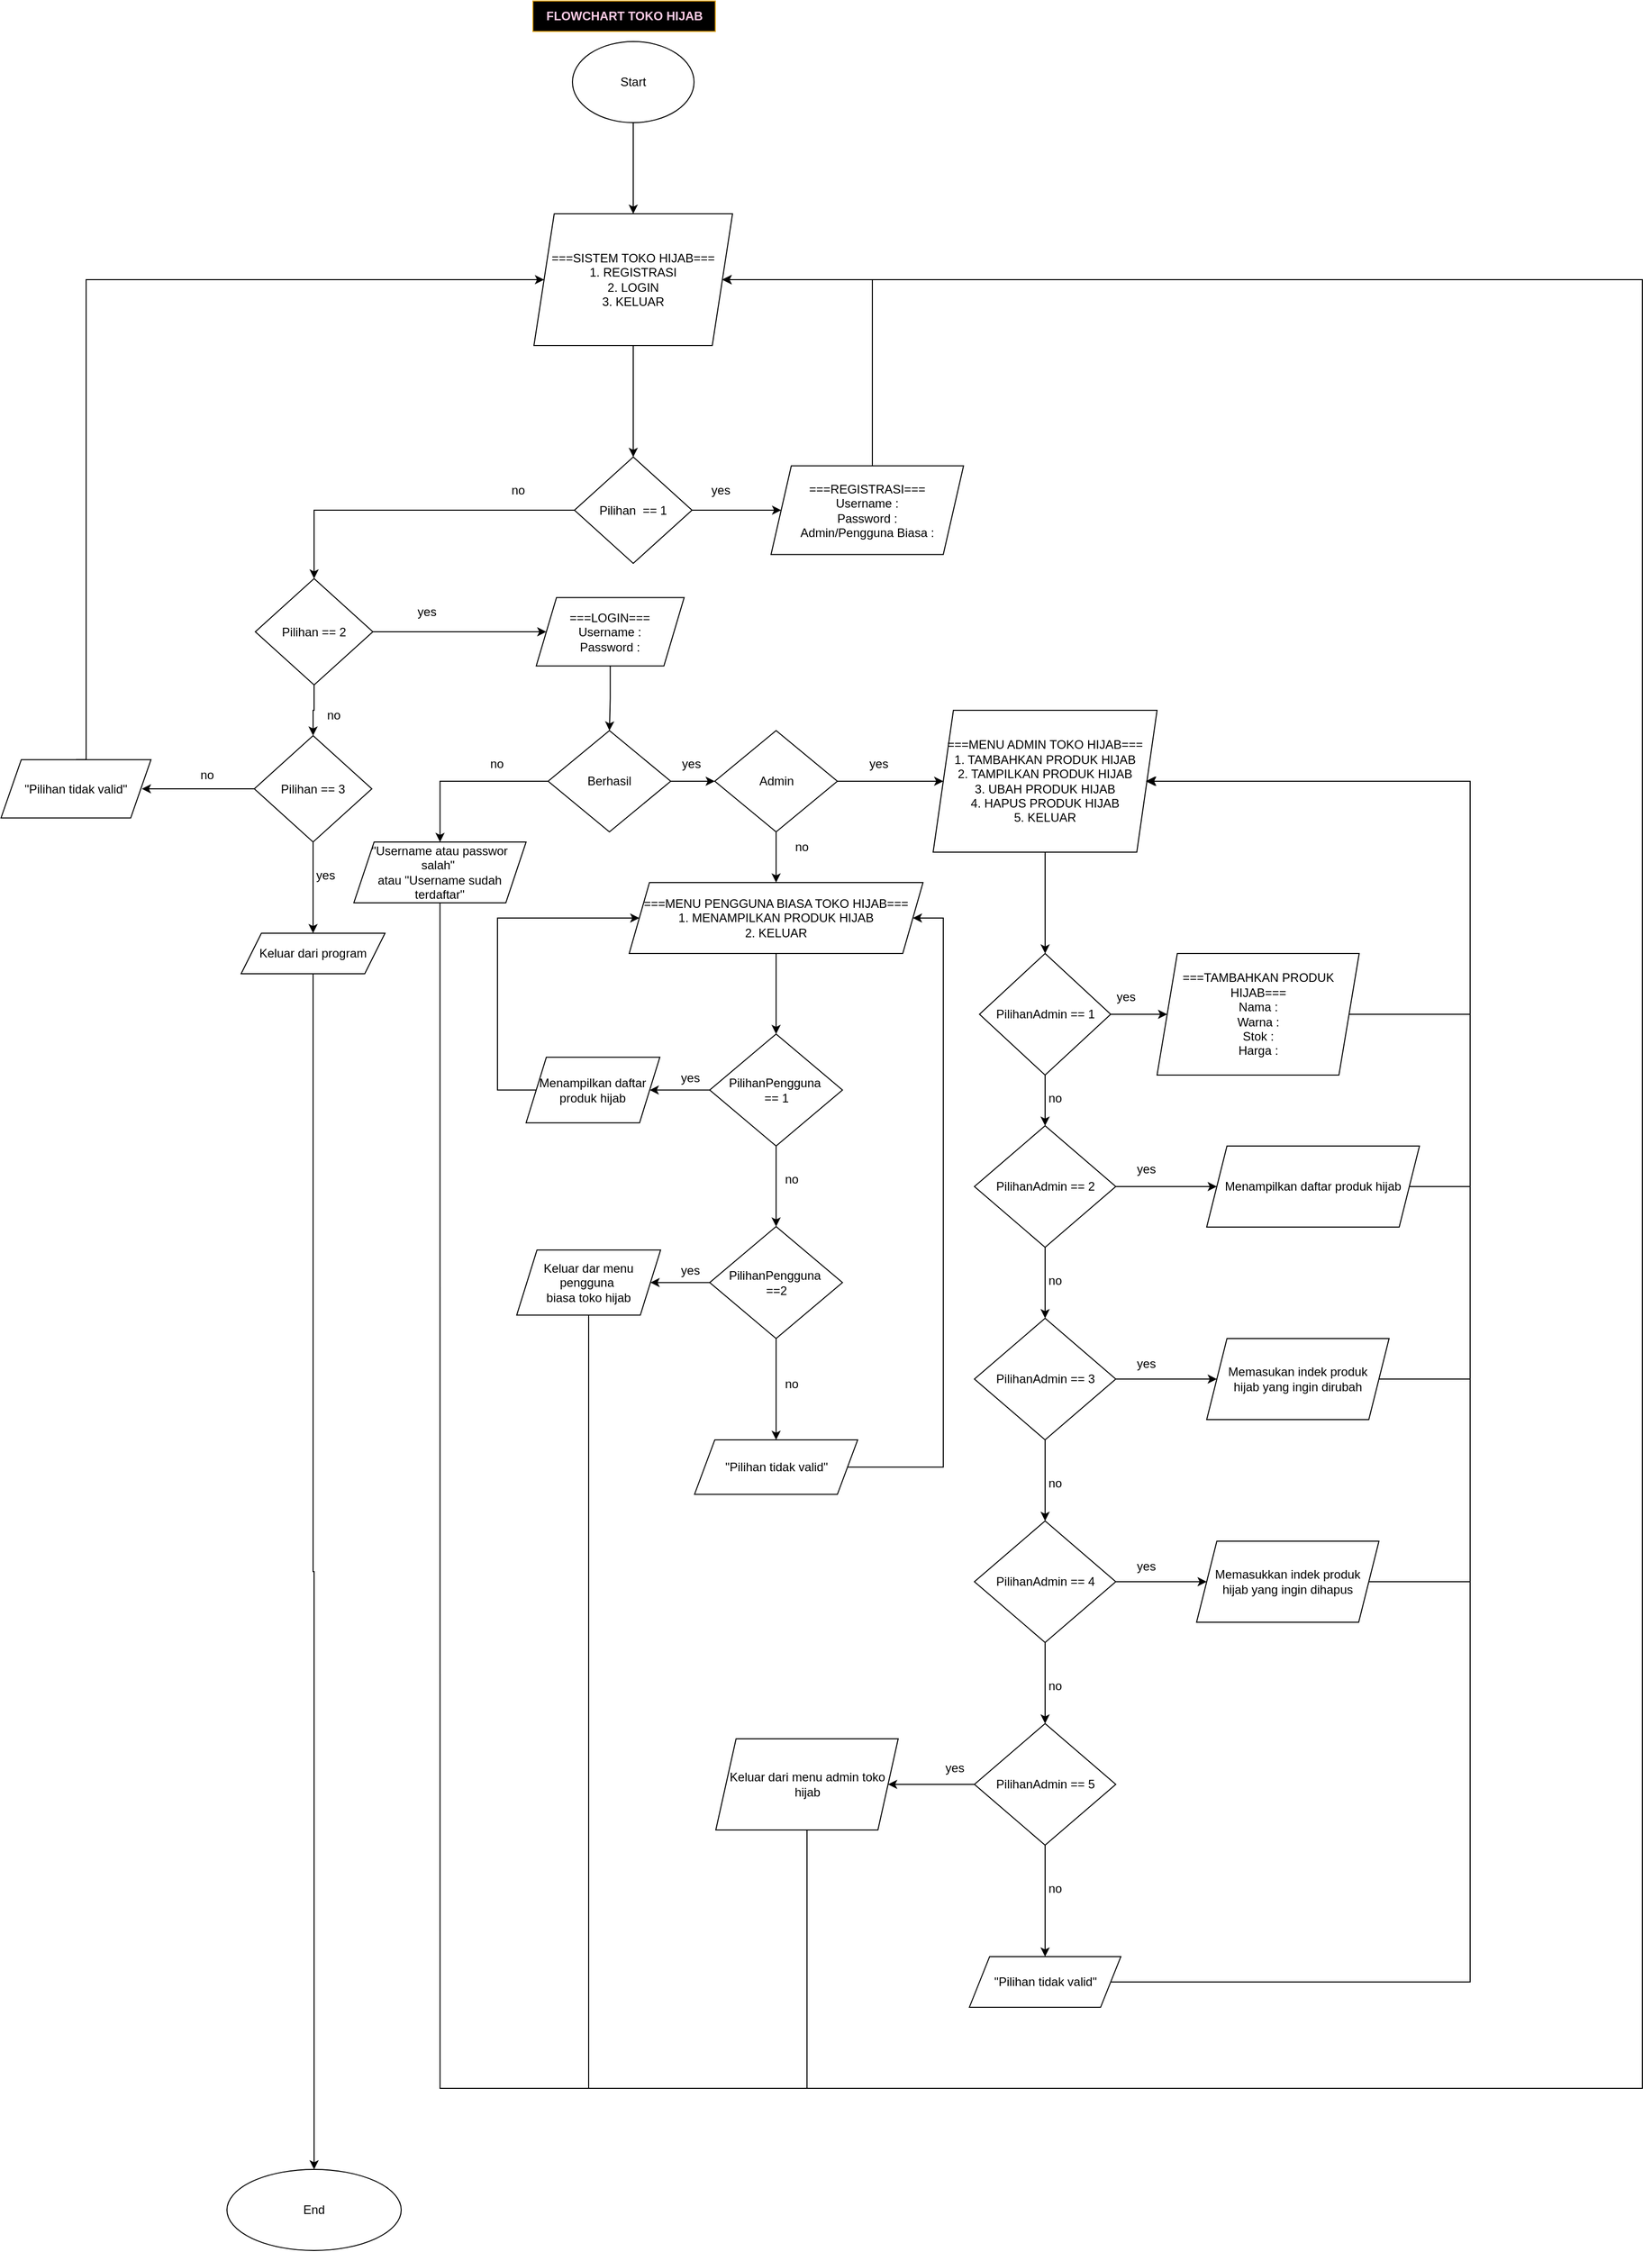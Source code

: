 <mxfile version="24.7.17">
  <diagram id="C5RBs43oDa-KdzZeNtuy" name="Page-1">
    <mxGraphModel dx="2398" dy="938" grid="1" gridSize="10" guides="1" tooltips="1" connect="1" arrows="1" fold="1" page="1" pageScale="1" pageWidth="827" pageHeight="1169" math="0" shadow="0">
      <root>
        <mxCell id="WIyWlLk6GJQsqaUBKTNV-0" />
        <mxCell id="WIyWlLk6GJQsqaUBKTNV-1" parent="WIyWlLk6GJQsqaUBKTNV-0" />
        <mxCell id="mcTvDGQDYKTKNauA4UsY-3" value="" style="edgeStyle=orthogonalEdgeStyle;rounded=0;orthogonalLoop=1;jettySize=auto;html=1;" parent="WIyWlLk6GJQsqaUBKTNV-1" source="mcTvDGQDYKTKNauA4UsY-1" target="mcTvDGQDYKTKNauA4UsY-2" edge="1">
          <mxGeometry relative="1" as="geometry" />
        </mxCell>
        <mxCell id="mcTvDGQDYKTKNauA4UsY-1" value="Start" style="ellipse;whiteSpace=wrap;html=1;" parent="WIyWlLk6GJQsqaUBKTNV-1" vertex="1">
          <mxGeometry x="354" y="50" width="120" height="80" as="geometry" />
        </mxCell>
        <mxCell id="mcTvDGQDYKTKNauA4UsY-5" value="" style="edgeStyle=orthogonalEdgeStyle;rounded=0;orthogonalLoop=1;jettySize=auto;html=1;" parent="WIyWlLk6GJQsqaUBKTNV-1" source="mcTvDGQDYKTKNauA4UsY-2" target="mcTvDGQDYKTKNauA4UsY-4" edge="1">
          <mxGeometry relative="1" as="geometry" />
        </mxCell>
        <mxCell id="mcTvDGQDYKTKNauA4UsY-2" value="===SISTEM TOKO HIJAB===&lt;div&gt;1. REGISTRASI&lt;/div&gt;&lt;div&gt;2. LOGIN&lt;/div&gt;&lt;div&gt;3. KELUAR&lt;/div&gt;" style="shape=parallelogram;perimeter=parallelogramPerimeter;whiteSpace=wrap;html=1;fixedSize=1;" parent="WIyWlLk6GJQsqaUBKTNV-1" vertex="1">
          <mxGeometry x="316" y="220" width="196" height="130" as="geometry" />
        </mxCell>
        <mxCell id="mcTvDGQDYKTKNauA4UsY-7" value="" style="edgeStyle=orthogonalEdgeStyle;rounded=0;orthogonalLoop=1;jettySize=auto;html=1;" parent="WIyWlLk6GJQsqaUBKTNV-1" source="mcTvDGQDYKTKNauA4UsY-4" target="mcTvDGQDYKTKNauA4UsY-6" edge="1">
          <mxGeometry relative="1" as="geometry" />
        </mxCell>
        <mxCell id="mcTvDGQDYKTKNauA4UsY-9" value="" style="edgeStyle=orthogonalEdgeStyle;rounded=0;orthogonalLoop=1;jettySize=auto;html=1;" parent="WIyWlLk6GJQsqaUBKTNV-1" source="mcTvDGQDYKTKNauA4UsY-4" target="mcTvDGQDYKTKNauA4UsY-8" edge="1">
          <mxGeometry relative="1" as="geometry" />
        </mxCell>
        <mxCell id="mcTvDGQDYKTKNauA4UsY-4" value="Pilihan&amp;nbsp; == 1" style="rhombus;whiteSpace=wrap;html=1;" parent="WIyWlLk6GJQsqaUBKTNV-1" vertex="1">
          <mxGeometry x="356" y="460" width="116" height="105" as="geometry" />
        </mxCell>
        <mxCell id="mcTvDGQDYKTKNauA4UsY-54" style="edgeStyle=orthogonalEdgeStyle;rounded=0;orthogonalLoop=1;jettySize=auto;html=1;entryX=1;entryY=0.5;entryDx=0;entryDy=0;" parent="WIyWlLk6GJQsqaUBKTNV-1" source="mcTvDGQDYKTKNauA4UsY-6" target="mcTvDGQDYKTKNauA4UsY-2" edge="1">
          <mxGeometry relative="1" as="geometry">
            <Array as="points">
              <mxPoint x="650" y="285" />
            </Array>
          </mxGeometry>
        </mxCell>
        <mxCell id="mcTvDGQDYKTKNauA4UsY-6" value="===REGISTRASI===&lt;div&gt;Username :&lt;/div&gt;&lt;div&gt;Password :&lt;/div&gt;&lt;div&gt;Admin/Pengguna Biasa :&lt;/div&gt;" style="shape=parallelogram;perimeter=parallelogramPerimeter;whiteSpace=wrap;html=1;fixedSize=1;" parent="WIyWlLk6GJQsqaUBKTNV-1" vertex="1">
          <mxGeometry x="550" y="468.75" width="190" height="87.5" as="geometry" />
        </mxCell>
        <mxCell id="mcTvDGQDYKTKNauA4UsY-11" value="" style="edgeStyle=orthogonalEdgeStyle;rounded=0;orthogonalLoop=1;jettySize=auto;html=1;" parent="WIyWlLk6GJQsqaUBKTNV-1" source="mcTvDGQDYKTKNauA4UsY-8" target="mcTvDGQDYKTKNauA4UsY-10" edge="1">
          <mxGeometry relative="1" as="geometry" />
        </mxCell>
        <mxCell id="mcTvDGQDYKTKNauA4UsY-96" value="" style="edgeStyle=orthogonalEdgeStyle;rounded=0;orthogonalLoop=1;jettySize=auto;html=1;" parent="WIyWlLk6GJQsqaUBKTNV-1" source="mcTvDGQDYKTKNauA4UsY-8" target="mcTvDGQDYKTKNauA4UsY-94" edge="1">
          <mxGeometry relative="1" as="geometry" />
        </mxCell>
        <mxCell id="mcTvDGQDYKTKNauA4UsY-8" value="Pilihan == 2" style="rhombus;whiteSpace=wrap;html=1;" parent="WIyWlLk6GJQsqaUBKTNV-1" vertex="1">
          <mxGeometry x="41" y="580" width="116" height="105" as="geometry" />
        </mxCell>
        <mxCell id="mcTvDGQDYKTKNauA4UsY-13" value="" style="edgeStyle=orthogonalEdgeStyle;rounded=0;orthogonalLoop=1;jettySize=auto;html=1;" parent="WIyWlLk6GJQsqaUBKTNV-1" source="mcTvDGQDYKTKNauA4UsY-10" target="mcTvDGQDYKTKNauA4UsY-12" edge="1">
          <mxGeometry relative="1" as="geometry" />
        </mxCell>
        <mxCell id="mcTvDGQDYKTKNauA4UsY-10" value="===LOGIN===&lt;div&gt;Username :&lt;/div&gt;&lt;div&gt;Password :&lt;/div&gt;" style="shape=parallelogram;perimeter=parallelogramPerimeter;whiteSpace=wrap;html=1;fixedSize=1;" parent="WIyWlLk6GJQsqaUBKTNV-1" vertex="1">
          <mxGeometry x="318.25" y="598.75" width="146" height="67.5" as="geometry" />
        </mxCell>
        <mxCell id="mcTvDGQDYKTKNauA4UsY-17" value="" style="edgeStyle=orthogonalEdgeStyle;rounded=0;orthogonalLoop=1;jettySize=auto;html=1;" parent="WIyWlLk6GJQsqaUBKTNV-1" source="mcTvDGQDYKTKNauA4UsY-12" target="mcTvDGQDYKTKNauA4UsY-16" edge="1">
          <mxGeometry relative="1" as="geometry" />
        </mxCell>
        <mxCell id="mcTvDGQDYKTKNauA4UsY-85" value="" style="edgeStyle=orthogonalEdgeStyle;rounded=0;orthogonalLoop=1;jettySize=auto;html=1;" parent="WIyWlLk6GJQsqaUBKTNV-1" source="mcTvDGQDYKTKNauA4UsY-12" target="mcTvDGQDYKTKNauA4UsY-84" edge="1">
          <mxGeometry relative="1" as="geometry" />
        </mxCell>
        <mxCell id="mcTvDGQDYKTKNauA4UsY-12" value="Berhasil" style="rhombus;whiteSpace=wrap;html=1;" parent="WIyWlLk6GJQsqaUBKTNV-1" vertex="1">
          <mxGeometry x="330" y="730" width="121" height="100" as="geometry" />
        </mxCell>
        <mxCell id="mcTvDGQDYKTKNauA4UsY-19" value="" style="edgeStyle=orthogonalEdgeStyle;rounded=0;orthogonalLoop=1;jettySize=auto;html=1;" parent="WIyWlLk6GJQsqaUBKTNV-1" source="mcTvDGQDYKTKNauA4UsY-16" target="mcTvDGQDYKTKNauA4UsY-18" edge="1">
          <mxGeometry relative="1" as="geometry" />
        </mxCell>
        <mxCell id="mcTvDGQDYKTKNauA4UsY-58" value="" style="edgeStyle=orthogonalEdgeStyle;rounded=0;orthogonalLoop=1;jettySize=auto;html=1;" parent="WIyWlLk6GJQsqaUBKTNV-1" source="mcTvDGQDYKTKNauA4UsY-16" target="mcTvDGQDYKTKNauA4UsY-57" edge="1">
          <mxGeometry relative="1" as="geometry" />
        </mxCell>
        <mxCell id="mcTvDGQDYKTKNauA4UsY-16" value="Admin" style="rhombus;whiteSpace=wrap;html=1;" parent="WIyWlLk6GJQsqaUBKTNV-1" vertex="1">
          <mxGeometry x="494.5" y="730" width="121" height="100" as="geometry" />
        </mxCell>
        <mxCell id="mcTvDGQDYKTKNauA4UsY-21" value="" style="edgeStyle=orthogonalEdgeStyle;rounded=0;orthogonalLoop=1;jettySize=auto;html=1;" parent="WIyWlLk6GJQsqaUBKTNV-1" source="mcTvDGQDYKTKNauA4UsY-18" target="mcTvDGQDYKTKNauA4UsY-20" edge="1">
          <mxGeometry relative="1" as="geometry" />
        </mxCell>
        <mxCell id="mcTvDGQDYKTKNauA4UsY-18" value="===MENU ADMIN TOKO HIJAB===&lt;div&gt;1. TAMBAHKAN PRODUK HIJAB&lt;/div&gt;&lt;div&gt;2. TAMPILKAN PRODUK HIJAB&lt;/div&gt;&lt;div&gt;3. UBAH PRODUK HIJAB&lt;/div&gt;&lt;div&gt;4. HAPUS PRODUK HIJAB&lt;/div&gt;&lt;div&gt;5. KELUAR&lt;/div&gt;" style="shape=parallelogram;perimeter=parallelogramPerimeter;whiteSpace=wrap;html=1;fixedSize=1;" parent="WIyWlLk6GJQsqaUBKTNV-1" vertex="1">
          <mxGeometry x="710" y="710" width="221" height="140" as="geometry" />
        </mxCell>
        <mxCell id="mcTvDGQDYKTKNauA4UsY-23" value="" style="edgeStyle=orthogonalEdgeStyle;rounded=0;orthogonalLoop=1;jettySize=auto;html=1;" parent="WIyWlLk6GJQsqaUBKTNV-1" source="mcTvDGQDYKTKNauA4UsY-20" target="mcTvDGQDYKTKNauA4UsY-22" edge="1">
          <mxGeometry relative="1" as="geometry" />
        </mxCell>
        <mxCell id="mcTvDGQDYKTKNauA4UsY-25" value="" style="edgeStyle=orthogonalEdgeStyle;rounded=0;orthogonalLoop=1;jettySize=auto;html=1;" parent="WIyWlLk6GJQsqaUBKTNV-1" source="mcTvDGQDYKTKNauA4UsY-20" target="mcTvDGQDYKTKNauA4UsY-24" edge="1">
          <mxGeometry relative="1" as="geometry" />
        </mxCell>
        <mxCell id="mcTvDGQDYKTKNauA4UsY-20" value="PilihanAdmin == 1" style="rhombus;whiteSpace=wrap;html=1;" parent="WIyWlLk6GJQsqaUBKTNV-1" vertex="1">
          <mxGeometry x="755.75" y="950" width="129.5" height="120" as="geometry" />
        </mxCell>
        <mxCell id="mcTvDGQDYKTKNauA4UsY-44" style="edgeStyle=orthogonalEdgeStyle;rounded=0;orthogonalLoop=1;jettySize=auto;html=1;exitX=1;exitY=0.5;exitDx=0;exitDy=0;entryX=1;entryY=0.5;entryDx=0;entryDy=0;" parent="WIyWlLk6GJQsqaUBKTNV-1" source="mcTvDGQDYKTKNauA4UsY-22" target="mcTvDGQDYKTKNauA4UsY-18" edge="1">
          <mxGeometry relative="1" as="geometry">
            <Array as="points">
              <mxPoint x="1240" y="1010" />
              <mxPoint x="1240" y="780" />
            </Array>
          </mxGeometry>
        </mxCell>
        <mxCell id="mcTvDGQDYKTKNauA4UsY-22" value="===TAMBAHKAN PRODUK HIJAB===&lt;div&gt;Nama :&lt;/div&gt;&lt;div&gt;Warna :&lt;/div&gt;&lt;div&gt;Stok :&lt;/div&gt;&lt;div&gt;Harga :&lt;/div&gt;" style="shape=parallelogram;perimeter=parallelogramPerimeter;whiteSpace=wrap;html=1;fixedSize=1;" parent="WIyWlLk6GJQsqaUBKTNV-1" vertex="1">
          <mxGeometry x="931" y="950" width="199.5" height="120" as="geometry" />
        </mxCell>
        <mxCell id="mcTvDGQDYKTKNauA4UsY-27" value="" style="edgeStyle=orthogonalEdgeStyle;rounded=0;orthogonalLoop=1;jettySize=auto;html=1;" parent="WIyWlLk6GJQsqaUBKTNV-1" source="mcTvDGQDYKTKNauA4UsY-24" target="mcTvDGQDYKTKNauA4UsY-26" edge="1">
          <mxGeometry relative="1" as="geometry" />
        </mxCell>
        <mxCell id="mcTvDGQDYKTKNauA4UsY-29" value="" style="edgeStyle=orthogonalEdgeStyle;rounded=0;orthogonalLoop=1;jettySize=auto;html=1;" parent="WIyWlLk6GJQsqaUBKTNV-1" source="mcTvDGQDYKTKNauA4UsY-24" target="mcTvDGQDYKTKNauA4UsY-28" edge="1">
          <mxGeometry relative="1" as="geometry" />
        </mxCell>
        <mxCell id="mcTvDGQDYKTKNauA4UsY-24" value="PilihanAdmin == 2" style="rhombus;whiteSpace=wrap;html=1;" parent="WIyWlLk6GJQsqaUBKTNV-1" vertex="1">
          <mxGeometry x="750.75" y="1120" width="139.5" height="120" as="geometry" />
        </mxCell>
        <mxCell id="mcTvDGQDYKTKNauA4UsY-45" style="edgeStyle=orthogonalEdgeStyle;rounded=0;orthogonalLoop=1;jettySize=auto;html=1;exitX=1;exitY=0.5;exitDx=0;exitDy=0;" parent="WIyWlLk6GJQsqaUBKTNV-1" source="mcTvDGQDYKTKNauA4UsY-26" edge="1">
          <mxGeometry relative="1" as="geometry">
            <mxPoint x="920" y="780" as="targetPoint" />
            <Array as="points">
              <mxPoint x="1240" y="1180" />
              <mxPoint x="1240" y="780" />
            </Array>
          </mxGeometry>
        </mxCell>
        <mxCell id="mcTvDGQDYKTKNauA4UsY-26" value="Menampilkan daftar produk hijab" style="shape=parallelogram;perimeter=parallelogramPerimeter;whiteSpace=wrap;html=1;fixedSize=1;" parent="WIyWlLk6GJQsqaUBKTNV-1" vertex="1">
          <mxGeometry x="980" y="1140" width="210" height="80" as="geometry" />
        </mxCell>
        <mxCell id="mcTvDGQDYKTKNauA4UsY-33" value="" style="edgeStyle=orthogonalEdgeStyle;rounded=0;orthogonalLoop=1;jettySize=auto;html=1;" parent="WIyWlLk6GJQsqaUBKTNV-1" source="mcTvDGQDYKTKNauA4UsY-28" target="mcTvDGQDYKTKNauA4UsY-32" edge="1">
          <mxGeometry relative="1" as="geometry" />
        </mxCell>
        <mxCell id="mcTvDGQDYKTKNauA4UsY-35" value="" style="edgeStyle=orthogonalEdgeStyle;rounded=0;orthogonalLoop=1;jettySize=auto;html=1;" parent="WIyWlLk6GJQsqaUBKTNV-1" source="mcTvDGQDYKTKNauA4UsY-28" target="mcTvDGQDYKTKNauA4UsY-34" edge="1">
          <mxGeometry relative="1" as="geometry" />
        </mxCell>
        <mxCell id="mcTvDGQDYKTKNauA4UsY-28" value="PilihanAdmin == 3" style="rhombus;whiteSpace=wrap;html=1;" parent="WIyWlLk6GJQsqaUBKTNV-1" vertex="1">
          <mxGeometry x="750.75" y="1310" width="139.5" height="120" as="geometry" />
        </mxCell>
        <mxCell id="mcTvDGQDYKTKNauA4UsY-46" style="edgeStyle=orthogonalEdgeStyle;rounded=0;orthogonalLoop=1;jettySize=auto;html=1;" parent="WIyWlLk6GJQsqaUBKTNV-1" source="mcTvDGQDYKTKNauA4UsY-32" edge="1">
          <mxGeometry relative="1" as="geometry">
            <mxPoint x="920" y="780" as="targetPoint" />
            <Array as="points">
              <mxPoint x="1240" y="1370" />
              <mxPoint x="1240" y="780" />
            </Array>
          </mxGeometry>
        </mxCell>
        <mxCell id="mcTvDGQDYKTKNauA4UsY-32" value="Memasukan indek produk&lt;div&gt;hijab yang ingin dirubah&lt;/div&gt;" style="shape=parallelogram;perimeter=parallelogramPerimeter;whiteSpace=wrap;html=1;fixedSize=1;" parent="WIyWlLk6GJQsqaUBKTNV-1" vertex="1">
          <mxGeometry x="980" y="1330" width="180" height="80" as="geometry" />
        </mxCell>
        <mxCell id="mcTvDGQDYKTKNauA4UsY-37" value="" style="edgeStyle=orthogonalEdgeStyle;rounded=0;orthogonalLoop=1;jettySize=auto;html=1;" parent="WIyWlLk6GJQsqaUBKTNV-1" source="mcTvDGQDYKTKNauA4UsY-34" target="mcTvDGQDYKTKNauA4UsY-36" edge="1">
          <mxGeometry relative="1" as="geometry" />
        </mxCell>
        <mxCell id="mcTvDGQDYKTKNauA4UsY-39" value="" style="edgeStyle=orthogonalEdgeStyle;rounded=0;orthogonalLoop=1;jettySize=auto;html=1;" parent="WIyWlLk6GJQsqaUBKTNV-1" source="mcTvDGQDYKTKNauA4UsY-34" target="mcTvDGQDYKTKNauA4UsY-38" edge="1">
          <mxGeometry relative="1" as="geometry" />
        </mxCell>
        <mxCell id="mcTvDGQDYKTKNauA4UsY-34" value="PilihanAdmin == 4" style="rhombus;whiteSpace=wrap;html=1;" parent="WIyWlLk6GJQsqaUBKTNV-1" vertex="1">
          <mxGeometry x="750.75" y="1510" width="139.5" height="120" as="geometry" />
        </mxCell>
        <mxCell id="mcTvDGQDYKTKNauA4UsY-47" style="edgeStyle=orthogonalEdgeStyle;rounded=0;orthogonalLoop=1;jettySize=auto;html=1;exitX=1;exitY=0.5;exitDx=0;exitDy=0;entryX=1;entryY=0.5;entryDx=0;entryDy=0;" parent="WIyWlLk6GJQsqaUBKTNV-1" source="mcTvDGQDYKTKNauA4UsY-36" target="mcTvDGQDYKTKNauA4UsY-18" edge="1">
          <mxGeometry relative="1" as="geometry">
            <Array as="points">
              <mxPoint x="1240" y="1570" />
              <mxPoint x="1240" y="780" />
            </Array>
          </mxGeometry>
        </mxCell>
        <mxCell id="mcTvDGQDYKTKNauA4UsY-36" value="Memasukkan indek produk&lt;div&gt;hijab yang ingin dihapus&lt;/div&gt;" style="shape=parallelogram;perimeter=parallelogramPerimeter;whiteSpace=wrap;html=1;fixedSize=1;" parent="WIyWlLk6GJQsqaUBKTNV-1" vertex="1">
          <mxGeometry x="970" y="1530" width="180" height="80" as="geometry" />
        </mxCell>
        <mxCell id="mcTvDGQDYKTKNauA4UsY-41" value="" style="edgeStyle=orthogonalEdgeStyle;rounded=0;orthogonalLoop=1;jettySize=auto;html=1;" parent="WIyWlLk6GJQsqaUBKTNV-1" source="mcTvDGQDYKTKNauA4UsY-38" target="mcTvDGQDYKTKNauA4UsY-40" edge="1">
          <mxGeometry relative="1" as="geometry" />
        </mxCell>
        <mxCell id="mcTvDGQDYKTKNauA4UsY-43" value="" style="edgeStyle=orthogonalEdgeStyle;rounded=0;orthogonalLoop=1;jettySize=auto;html=1;" parent="WIyWlLk6GJQsqaUBKTNV-1" source="mcTvDGQDYKTKNauA4UsY-38" target="mcTvDGQDYKTKNauA4UsY-42" edge="1">
          <mxGeometry relative="1" as="geometry" />
        </mxCell>
        <mxCell id="mcTvDGQDYKTKNauA4UsY-38" value="PilihanAdmin == 5" style="rhombus;whiteSpace=wrap;html=1;" parent="WIyWlLk6GJQsqaUBKTNV-1" vertex="1">
          <mxGeometry x="750.75" y="1710" width="139.5" height="120" as="geometry" />
        </mxCell>
        <mxCell id="mcTvDGQDYKTKNauA4UsY-126" style="edgeStyle=orthogonalEdgeStyle;rounded=0;orthogonalLoop=1;jettySize=auto;html=1;exitX=0.5;exitY=1;exitDx=0;exitDy=0;entryX=1;entryY=0.5;entryDx=0;entryDy=0;" parent="WIyWlLk6GJQsqaUBKTNV-1" source="mcTvDGQDYKTKNauA4UsY-40" target="mcTvDGQDYKTKNauA4UsY-2" edge="1">
          <mxGeometry relative="1" as="geometry">
            <Array as="points">
              <mxPoint x="585" y="2070" />
              <mxPoint x="1410" y="2070" />
              <mxPoint x="1410" y="285" />
            </Array>
          </mxGeometry>
        </mxCell>
        <mxCell id="mcTvDGQDYKTKNauA4UsY-40" value="Keluar dari menu admin toko hijab" style="shape=parallelogram;perimeter=parallelogramPerimeter;whiteSpace=wrap;html=1;fixedSize=1;" parent="WIyWlLk6GJQsqaUBKTNV-1" vertex="1">
          <mxGeometry x="495.5" y="1725" width="180" height="90" as="geometry" />
        </mxCell>
        <mxCell id="mcTvDGQDYKTKNauA4UsY-125" style="edgeStyle=orthogonalEdgeStyle;rounded=0;orthogonalLoop=1;jettySize=auto;html=1;exitX=1;exitY=0.5;exitDx=0;exitDy=0;entryX=1;entryY=0.5;entryDx=0;entryDy=0;" parent="WIyWlLk6GJQsqaUBKTNV-1" source="mcTvDGQDYKTKNauA4UsY-42" target="mcTvDGQDYKTKNauA4UsY-18" edge="1">
          <mxGeometry relative="1" as="geometry">
            <Array as="points">
              <mxPoint x="1240" y="1965" />
              <mxPoint x="1240" y="780" />
            </Array>
          </mxGeometry>
        </mxCell>
        <mxCell id="mcTvDGQDYKTKNauA4UsY-42" value="&quot;Pilihan tidak valid&quot;" style="shape=parallelogram;perimeter=parallelogramPerimeter;whiteSpace=wrap;html=1;fixedSize=1;" parent="WIyWlLk6GJQsqaUBKTNV-1" vertex="1">
          <mxGeometry x="745.75" y="1940" width="149.5" height="50" as="geometry" />
        </mxCell>
        <mxCell id="mcTvDGQDYKTKNauA4UsY-60" value="" style="edgeStyle=orthogonalEdgeStyle;rounded=0;orthogonalLoop=1;jettySize=auto;html=1;" parent="WIyWlLk6GJQsqaUBKTNV-1" source="mcTvDGQDYKTKNauA4UsY-57" target="mcTvDGQDYKTKNauA4UsY-59" edge="1">
          <mxGeometry relative="1" as="geometry" />
        </mxCell>
        <mxCell id="mcTvDGQDYKTKNauA4UsY-57" value="===MENU PENGGUNA BIASA TOKO HIJAB===&lt;div&gt;1. MENAMPILKAN PRODUK HIJAB&lt;br&gt;2. KELUAR&lt;/div&gt;" style="shape=parallelogram;perimeter=parallelogramPerimeter;whiteSpace=wrap;html=1;fixedSize=1;" parent="WIyWlLk6GJQsqaUBKTNV-1" vertex="1">
          <mxGeometry x="410" y="880" width="290" height="70" as="geometry" />
        </mxCell>
        <mxCell id="mcTvDGQDYKTKNauA4UsY-62" value="" style="edgeStyle=orthogonalEdgeStyle;rounded=0;orthogonalLoop=1;jettySize=auto;html=1;" parent="WIyWlLk6GJQsqaUBKTNV-1" source="mcTvDGQDYKTKNauA4UsY-59" target="mcTvDGQDYKTKNauA4UsY-61" edge="1">
          <mxGeometry relative="1" as="geometry" />
        </mxCell>
        <mxCell id="mcTvDGQDYKTKNauA4UsY-64" value="" style="edgeStyle=orthogonalEdgeStyle;rounded=0;orthogonalLoop=1;jettySize=auto;html=1;" parent="WIyWlLk6GJQsqaUBKTNV-1" source="mcTvDGQDYKTKNauA4UsY-59" target="mcTvDGQDYKTKNauA4UsY-63" edge="1">
          <mxGeometry relative="1" as="geometry" />
        </mxCell>
        <mxCell id="mcTvDGQDYKTKNauA4UsY-59" value="PilihanPengguna&amp;nbsp;&lt;div&gt;== 1&lt;/div&gt;" style="rhombus;whiteSpace=wrap;html=1;" parent="WIyWlLk6GJQsqaUBKTNV-1" vertex="1">
          <mxGeometry x="489.5" y="1029.5" width="131" height="110.5" as="geometry" />
        </mxCell>
        <mxCell id="mcTvDGQDYKTKNauA4UsY-83" style="edgeStyle=orthogonalEdgeStyle;rounded=0;orthogonalLoop=1;jettySize=auto;html=1;exitX=0;exitY=0.5;exitDx=0;exitDy=0;entryX=0;entryY=0.5;entryDx=0;entryDy=0;" parent="WIyWlLk6GJQsqaUBKTNV-1" source="mcTvDGQDYKTKNauA4UsY-61" target="mcTvDGQDYKTKNauA4UsY-57" edge="1">
          <mxGeometry relative="1" as="geometry">
            <Array as="points">
              <mxPoint x="280" y="1085" />
              <mxPoint x="280" y="915" />
            </Array>
          </mxGeometry>
        </mxCell>
        <mxCell id="mcTvDGQDYKTKNauA4UsY-61" value="Menampilkan daftar produk hijab" style="shape=parallelogram;perimeter=parallelogramPerimeter;whiteSpace=wrap;html=1;fixedSize=1;" parent="WIyWlLk6GJQsqaUBKTNV-1" vertex="1">
          <mxGeometry x="308.25" y="1052.38" width="132" height="64.75" as="geometry" />
        </mxCell>
        <mxCell id="mcTvDGQDYKTKNauA4UsY-66" value="" style="edgeStyle=orthogonalEdgeStyle;rounded=0;orthogonalLoop=1;jettySize=auto;html=1;" parent="WIyWlLk6GJQsqaUBKTNV-1" source="mcTvDGQDYKTKNauA4UsY-63" target="mcTvDGQDYKTKNauA4UsY-65" edge="1">
          <mxGeometry relative="1" as="geometry" />
        </mxCell>
        <mxCell id="mcTvDGQDYKTKNauA4UsY-68" value="" style="edgeStyle=orthogonalEdgeStyle;rounded=0;orthogonalLoop=1;jettySize=auto;html=1;" parent="WIyWlLk6GJQsqaUBKTNV-1" source="mcTvDGQDYKTKNauA4UsY-63" target="mcTvDGQDYKTKNauA4UsY-67" edge="1">
          <mxGeometry relative="1" as="geometry" />
        </mxCell>
        <mxCell id="mcTvDGQDYKTKNauA4UsY-63" value="PilihanPengguna&amp;nbsp;&lt;div&gt;==2&lt;/div&gt;" style="rhombus;whiteSpace=wrap;html=1;" parent="WIyWlLk6GJQsqaUBKTNV-1" vertex="1">
          <mxGeometry x="489.5" y="1219.5" width="131" height="110.5" as="geometry" />
        </mxCell>
        <mxCell id="mcTvDGQDYKTKNauA4UsY-81" style="edgeStyle=orthogonalEdgeStyle;rounded=0;orthogonalLoop=1;jettySize=auto;html=1;exitX=0.5;exitY=1;exitDx=0;exitDy=0;entryX=1;entryY=0.5;entryDx=0;entryDy=0;" parent="WIyWlLk6GJQsqaUBKTNV-1" source="mcTvDGQDYKTKNauA4UsY-65" target="mcTvDGQDYKTKNauA4UsY-2" edge="1">
          <mxGeometry relative="1" as="geometry">
            <Array as="points">
              <mxPoint x="370" y="2070" />
              <mxPoint x="1410" y="2070" />
              <mxPoint x="1410" y="285" />
            </Array>
          </mxGeometry>
        </mxCell>
        <mxCell id="mcTvDGQDYKTKNauA4UsY-65" value="Keluar dar menu pengguna&amp;nbsp;&lt;div&gt;biasa toko hijab&lt;/div&gt;" style="shape=parallelogram;perimeter=parallelogramPerimeter;whiteSpace=wrap;html=1;fixedSize=1;" parent="WIyWlLk6GJQsqaUBKTNV-1" vertex="1">
          <mxGeometry x="299" y="1242.63" width="142" height="64.25" as="geometry" />
        </mxCell>
        <mxCell id="mcTvDGQDYKTKNauA4UsY-80" style="edgeStyle=orthogonalEdgeStyle;rounded=0;orthogonalLoop=1;jettySize=auto;html=1;entryX=1;entryY=0.5;entryDx=0;entryDy=0;" parent="WIyWlLk6GJQsqaUBKTNV-1" source="mcTvDGQDYKTKNauA4UsY-67" target="mcTvDGQDYKTKNauA4UsY-57" edge="1">
          <mxGeometry relative="1" as="geometry">
            <Array as="points">
              <mxPoint x="720" y="1457" />
              <mxPoint x="720" y="915" />
            </Array>
          </mxGeometry>
        </mxCell>
        <mxCell id="mcTvDGQDYKTKNauA4UsY-67" value="&quot;Pilihan tidak valid&quot;" style="shape=parallelogram;perimeter=parallelogramPerimeter;whiteSpace=wrap;html=1;fixedSize=1;" parent="WIyWlLk6GJQsqaUBKTNV-1" vertex="1">
          <mxGeometry x="474.5" y="1430" width="161" height="53.75" as="geometry" />
        </mxCell>
        <mxCell id="mcTvDGQDYKTKNauA4UsY-98" style="edgeStyle=orthogonalEdgeStyle;rounded=0;orthogonalLoop=1;jettySize=auto;html=1;entryX=0.5;entryY=0;entryDx=0;entryDy=0;" parent="WIyWlLk6GJQsqaUBKTNV-1" source="mcTvDGQDYKTKNauA4UsY-71" target="mcTvDGQDYKTKNauA4UsY-77" edge="1">
          <mxGeometry relative="1" as="geometry" />
        </mxCell>
        <mxCell id="mcTvDGQDYKTKNauA4UsY-71" value="Keluar dari program" style="shape=parallelogram;perimeter=parallelogramPerimeter;whiteSpace=wrap;html=1;fixedSize=1;" parent="WIyWlLk6GJQsqaUBKTNV-1" vertex="1">
          <mxGeometry x="27" y="930" width="142" height="40" as="geometry" />
        </mxCell>
        <mxCell id="mcTvDGQDYKTKNauA4UsY-75" style="edgeStyle=orthogonalEdgeStyle;rounded=0;orthogonalLoop=1;jettySize=auto;html=1;exitX=0.5;exitY=0;exitDx=0;exitDy=0;entryX=0;entryY=0.5;entryDx=0;entryDy=0;" parent="WIyWlLk6GJQsqaUBKTNV-1" source="mcTvDGQDYKTKNauA4UsY-73" target="mcTvDGQDYKTKNauA4UsY-2" edge="1">
          <mxGeometry relative="1" as="geometry">
            <Array as="points">
              <mxPoint x="-126" y="285" />
            </Array>
          </mxGeometry>
        </mxCell>
        <mxCell id="mcTvDGQDYKTKNauA4UsY-73" value="&quot;Pilihan tidak valid&quot;" style="shape=parallelogram;perimeter=parallelogramPerimeter;whiteSpace=wrap;html=1;fixedSize=1;" parent="WIyWlLk6GJQsqaUBKTNV-1" vertex="1">
          <mxGeometry x="-210" y="758.75" width="148" height="57.5" as="geometry" />
        </mxCell>
        <mxCell id="mcTvDGQDYKTKNauA4UsY-77" value="End" style="ellipse;whiteSpace=wrap;html=1;" parent="WIyWlLk6GJQsqaUBKTNV-1" vertex="1">
          <mxGeometry x="13" y="2150" width="172" height="80" as="geometry" />
        </mxCell>
        <mxCell id="mcTvDGQDYKTKNauA4UsY-86" style="edgeStyle=orthogonalEdgeStyle;rounded=0;orthogonalLoop=1;jettySize=auto;html=1;exitX=0.5;exitY=1;exitDx=0;exitDy=0;entryX=1;entryY=0.5;entryDx=0;entryDy=0;" parent="WIyWlLk6GJQsqaUBKTNV-1" source="mcTvDGQDYKTKNauA4UsY-84" target="mcTvDGQDYKTKNauA4UsY-2" edge="1">
          <mxGeometry relative="1" as="geometry">
            <Array as="points">
              <mxPoint x="223" y="2070" />
              <mxPoint x="1410" y="2070" />
              <mxPoint x="1410" y="285" />
            </Array>
          </mxGeometry>
        </mxCell>
        <mxCell id="mcTvDGQDYKTKNauA4UsY-84" value="&quot;Username atau passwor salah&quot;&amp;nbsp;&lt;div&gt;atau &quot;Username sudah terdaftar&quot;&lt;/div&gt;" style="shape=parallelogram;perimeter=parallelogramPerimeter;whiteSpace=wrap;html=1;fixedSize=1;" parent="WIyWlLk6GJQsqaUBKTNV-1" vertex="1">
          <mxGeometry x="138.25" y="840" width="170" height="60" as="geometry" />
        </mxCell>
        <mxCell id="mcTvDGQDYKTKNauA4UsY-87" value="yes" style="text;html=1;align=center;verticalAlign=middle;resizable=0;points=[];autosize=1;strokeColor=none;fillColor=none;" parent="WIyWlLk6GJQsqaUBKTNV-1" vertex="1">
          <mxGeometry x="480" y="478" width="40" height="30" as="geometry" />
        </mxCell>
        <mxCell id="mcTvDGQDYKTKNauA4UsY-88" value="no" style="text;html=1;align=center;verticalAlign=middle;resizable=0;points=[];autosize=1;strokeColor=none;fillColor=none;" parent="WIyWlLk6GJQsqaUBKTNV-1" vertex="1">
          <mxGeometry x="280" y="478" width="40" height="30" as="geometry" />
        </mxCell>
        <mxCell id="mcTvDGQDYKTKNauA4UsY-89" value="yes" style="text;html=1;align=center;verticalAlign=middle;resizable=0;points=[];autosize=1;strokeColor=none;fillColor=none;" parent="WIyWlLk6GJQsqaUBKTNV-1" vertex="1">
          <mxGeometry x="190" y="598" width="40" height="30" as="geometry" />
        </mxCell>
        <mxCell id="mcTvDGQDYKTKNauA4UsY-90" value="no" style="text;html=1;align=center;verticalAlign=middle;resizable=0;points=[];autosize=1;strokeColor=none;fillColor=none;" parent="WIyWlLk6GJQsqaUBKTNV-1" vertex="1">
          <mxGeometry x="98.25" y="700" width="40" height="30" as="geometry" />
        </mxCell>
        <mxCell id="mcTvDGQDYKTKNauA4UsY-97" value="" style="edgeStyle=orthogonalEdgeStyle;rounded=0;orthogonalLoop=1;jettySize=auto;html=1;" parent="WIyWlLk6GJQsqaUBKTNV-1" source="mcTvDGQDYKTKNauA4UsY-94" target="mcTvDGQDYKTKNauA4UsY-71" edge="1">
          <mxGeometry relative="1" as="geometry" />
        </mxCell>
        <mxCell id="mcTvDGQDYKTKNauA4UsY-99" value="" style="edgeStyle=orthogonalEdgeStyle;rounded=0;orthogonalLoop=1;jettySize=auto;html=1;" parent="WIyWlLk6GJQsqaUBKTNV-1" edge="1">
          <mxGeometry relative="1" as="geometry">
            <mxPoint x="41" y="787.5" as="sourcePoint" />
            <mxPoint x="-71.0" y="787.5" as="targetPoint" />
          </mxGeometry>
        </mxCell>
        <mxCell id="mcTvDGQDYKTKNauA4UsY-94" value="Pilihan == 3" style="rhombus;whiteSpace=wrap;html=1;" parent="WIyWlLk6GJQsqaUBKTNV-1" vertex="1">
          <mxGeometry x="40" y="735" width="116" height="105" as="geometry" />
        </mxCell>
        <mxCell id="mcTvDGQDYKTKNauA4UsY-100" value="yes" style="text;html=1;align=center;verticalAlign=middle;resizable=0;points=[];autosize=1;strokeColor=none;fillColor=none;" parent="WIyWlLk6GJQsqaUBKTNV-1" vertex="1">
          <mxGeometry x="90" y="858" width="40" height="30" as="geometry" />
        </mxCell>
        <mxCell id="mcTvDGQDYKTKNauA4UsY-101" value="no" style="text;html=1;align=center;verticalAlign=middle;resizable=0;points=[];autosize=1;strokeColor=none;fillColor=none;" parent="WIyWlLk6GJQsqaUBKTNV-1" vertex="1">
          <mxGeometry x="-27" y="758.75" width="40" height="30" as="geometry" />
        </mxCell>
        <mxCell id="mcTvDGQDYKTKNauA4UsY-103" value="yes" style="text;html=1;align=center;verticalAlign=middle;resizable=0;points=[];autosize=1;strokeColor=none;fillColor=none;" parent="WIyWlLk6GJQsqaUBKTNV-1" vertex="1">
          <mxGeometry x="451" y="748" width="40" height="30" as="geometry" />
        </mxCell>
        <mxCell id="mcTvDGQDYKTKNauA4UsY-104" value="no" style="text;html=1;align=center;verticalAlign=middle;resizable=0;points=[];autosize=1;strokeColor=none;fillColor=none;" parent="WIyWlLk6GJQsqaUBKTNV-1" vertex="1">
          <mxGeometry x="259" y="748" width="40" height="30" as="geometry" />
        </mxCell>
        <mxCell id="mcTvDGQDYKTKNauA4UsY-105" value="yes" style="text;html=1;align=center;verticalAlign=middle;resizable=0;points=[];autosize=1;strokeColor=none;fillColor=none;" parent="WIyWlLk6GJQsqaUBKTNV-1" vertex="1">
          <mxGeometry x="635.5" y="748" width="40" height="30" as="geometry" />
        </mxCell>
        <mxCell id="mcTvDGQDYKTKNauA4UsY-106" value="no" style="text;html=1;align=center;verticalAlign=middle;resizable=0;points=[];autosize=1;strokeColor=none;fillColor=none;" parent="WIyWlLk6GJQsqaUBKTNV-1" vertex="1">
          <mxGeometry x="560" y="830" width="40" height="30" as="geometry" />
        </mxCell>
        <mxCell id="mcTvDGQDYKTKNauA4UsY-109" value="yes" style="text;html=1;align=center;verticalAlign=middle;resizable=0;points=[];autosize=1;strokeColor=none;fillColor=none;" parent="WIyWlLk6GJQsqaUBKTNV-1" vertex="1">
          <mxGeometry x="450" y="1058" width="40" height="30" as="geometry" />
        </mxCell>
        <mxCell id="mcTvDGQDYKTKNauA4UsY-110" value="no" style="text;html=1;align=center;verticalAlign=middle;resizable=0;points=[];autosize=1;strokeColor=none;fillColor=none;" parent="WIyWlLk6GJQsqaUBKTNV-1" vertex="1">
          <mxGeometry x="550" y="1158" width="40" height="30" as="geometry" />
        </mxCell>
        <mxCell id="mcTvDGQDYKTKNauA4UsY-111" value="yes" style="text;html=1;align=center;verticalAlign=middle;resizable=0;points=[];autosize=1;strokeColor=none;fillColor=none;" parent="WIyWlLk6GJQsqaUBKTNV-1" vertex="1">
          <mxGeometry x="450" y="1248" width="40" height="30" as="geometry" />
        </mxCell>
        <mxCell id="mcTvDGQDYKTKNauA4UsY-112" value="no" style="text;html=1;align=center;verticalAlign=middle;resizable=0;points=[];autosize=1;strokeColor=none;fillColor=none;" parent="WIyWlLk6GJQsqaUBKTNV-1" vertex="1">
          <mxGeometry x="550" y="1360" width="40" height="30" as="geometry" />
        </mxCell>
        <mxCell id="mcTvDGQDYKTKNauA4UsY-113" value="yes" style="text;html=1;align=center;verticalAlign=middle;resizable=0;points=[];autosize=1;strokeColor=none;fillColor=none;" parent="WIyWlLk6GJQsqaUBKTNV-1" vertex="1">
          <mxGeometry x="880" y="978" width="40" height="30" as="geometry" />
        </mxCell>
        <mxCell id="mcTvDGQDYKTKNauA4UsY-114" value="no" style="text;html=1;align=center;verticalAlign=middle;resizable=0;points=[];autosize=1;strokeColor=none;fillColor=none;" parent="WIyWlLk6GJQsqaUBKTNV-1" vertex="1">
          <mxGeometry x="810" y="1078" width="40" height="30" as="geometry" />
        </mxCell>
        <mxCell id="mcTvDGQDYKTKNauA4UsY-115" value="yes" style="text;html=1;align=center;verticalAlign=middle;resizable=0;points=[];autosize=1;strokeColor=none;fillColor=none;" parent="WIyWlLk6GJQsqaUBKTNV-1" vertex="1">
          <mxGeometry x="900" y="1148" width="40" height="30" as="geometry" />
        </mxCell>
        <mxCell id="mcTvDGQDYKTKNauA4UsY-116" value="no" style="text;html=1;align=center;verticalAlign=middle;resizable=0;points=[];autosize=1;strokeColor=none;fillColor=none;" parent="WIyWlLk6GJQsqaUBKTNV-1" vertex="1">
          <mxGeometry x="810" y="1258" width="40" height="30" as="geometry" />
        </mxCell>
        <mxCell id="mcTvDGQDYKTKNauA4UsY-118" value="yes" style="text;html=1;align=center;verticalAlign=middle;resizable=0;points=[];autosize=1;strokeColor=none;fillColor=none;" parent="WIyWlLk6GJQsqaUBKTNV-1" vertex="1">
          <mxGeometry x="900" y="1340" width="40" height="30" as="geometry" />
        </mxCell>
        <mxCell id="mcTvDGQDYKTKNauA4UsY-119" value="no" style="text;html=1;align=center;verticalAlign=middle;resizable=0;points=[];autosize=1;strokeColor=none;fillColor=none;" parent="WIyWlLk6GJQsqaUBKTNV-1" vertex="1">
          <mxGeometry x="810" y="1458" width="40" height="30" as="geometry" />
        </mxCell>
        <mxCell id="mcTvDGQDYKTKNauA4UsY-120" value="yes" style="text;html=1;align=center;verticalAlign=middle;resizable=0;points=[];autosize=1;strokeColor=none;fillColor=none;" parent="WIyWlLk6GJQsqaUBKTNV-1" vertex="1">
          <mxGeometry x="900" y="1540" width="40" height="30" as="geometry" />
        </mxCell>
        <mxCell id="mcTvDGQDYKTKNauA4UsY-121" value="no" style="text;html=1;align=center;verticalAlign=middle;resizable=0;points=[];autosize=1;strokeColor=none;fillColor=none;" parent="WIyWlLk6GJQsqaUBKTNV-1" vertex="1">
          <mxGeometry x="810" y="1658" width="40" height="30" as="geometry" />
        </mxCell>
        <mxCell id="mcTvDGQDYKTKNauA4UsY-122" value="yes" style="text;html=1;align=center;verticalAlign=middle;resizable=0;points=[];autosize=1;strokeColor=none;fillColor=none;" parent="WIyWlLk6GJQsqaUBKTNV-1" vertex="1">
          <mxGeometry x="710.75" y="1739" width="40" height="30" as="geometry" />
        </mxCell>
        <mxCell id="mcTvDGQDYKTKNauA4UsY-123" value="no" style="text;html=1;align=center;verticalAlign=middle;resizable=0;points=[];autosize=1;strokeColor=none;fillColor=none;" parent="WIyWlLk6GJQsqaUBKTNV-1" vertex="1">
          <mxGeometry x="810" y="1858" width="40" height="30" as="geometry" />
        </mxCell>
        <mxCell id="mcTvDGQDYKTKNauA4UsY-124" value="&lt;b&gt;&lt;font color=&quot;#ffcce6&quot;&gt;FLOWCHART TOKO HIJAB&lt;/font&gt;&lt;/b&gt;" style="text;html=1;align=center;verticalAlign=middle;resizable=0;points=[];autosize=1;strokeColor=#d79b00;fillColor=#000000;" parent="WIyWlLk6GJQsqaUBKTNV-1" vertex="1">
          <mxGeometry x="315" y="10" width="180" height="30" as="geometry" />
        </mxCell>
      </root>
    </mxGraphModel>
  </diagram>
</mxfile>
